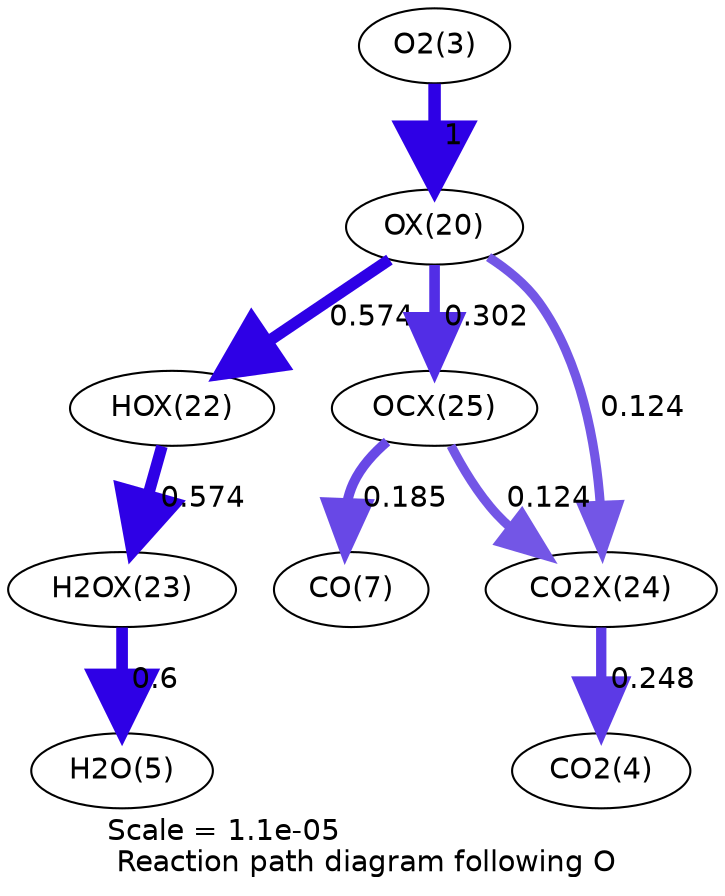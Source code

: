 digraph reaction_paths {
center=1;
s5 -> s23[fontname="Helvetica", penwidth=6, arrowsize=3, color="0.7, 1.5, 0.9"
, label=" 1"];
s23 -> s25[fontname="Helvetica", penwidth=5.58, arrowsize=2.79, color="0.7, 1.07, 0.9"
, label=" 0.574"];
s23 -> s28[fontname="Helvetica", penwidth=5.1, arrowsize=2.55, color="0.7, 0.802, 0.9"
, label=" 0.302"];
s23 -> s27[fontname="Helvetica", penwidth=4.42, arrowsize=2.21, color="0.7, 0.624, 0.9"
, label=" 0.124"];
s25 -> s26[fontname="Helvetica", penwidth=5.58, arrowsize=2.79, color="0.7, 1.07, 0.9"
, label=" 0.574"];
s26 -> s7[fontname="Helvetica", penwidth=5.61, arrowsize=2.81, color="0.7, 1.1, 0.9"
, label=" 0.6"];
s28 -> s9[fontname="Helvetica", penwidth=4.72, arrowsize=2.36, color="0.7, 0.685, 0.9"
, label=" 0.185"];
s28 -> s27[fontname="Helvetica", penwidth=4.42, arrowsize=2.21, color="0.7, 0.624, 0.9"
, label=" 0.124"];
s27 -> s6[fontname="Helvetica", penwidth=4.95, arrowsize=2.47, color="0.7, 0.748, 0.9"
, label=" 0.248"];
s5 [ fontname="Helvetica", label="O2(3)"];
s6 [ fontname="Helvetica", label="CO2(4)"];
s7 [ fontname="Helvetica", label="H2O(5)"];
s9 [ fontname="Helvetica", label="CO(7)"];
s23 [ fontname="Helvetica", label="OX(20)"];
s25 [ fontname="Helvetica", label="HOX(22)"];
s26 [ fontname="Helvetica", label="H2OX(23)"];
s27 [ fontname="Helvetica", label="CO2X(24)"];
s28 [ fontname="Helvetica", label="OCX(25)"];
 label = "Scale = 1.1e-05\l Reaction path diagram following O";
 fontname = "Helvetica";
}
